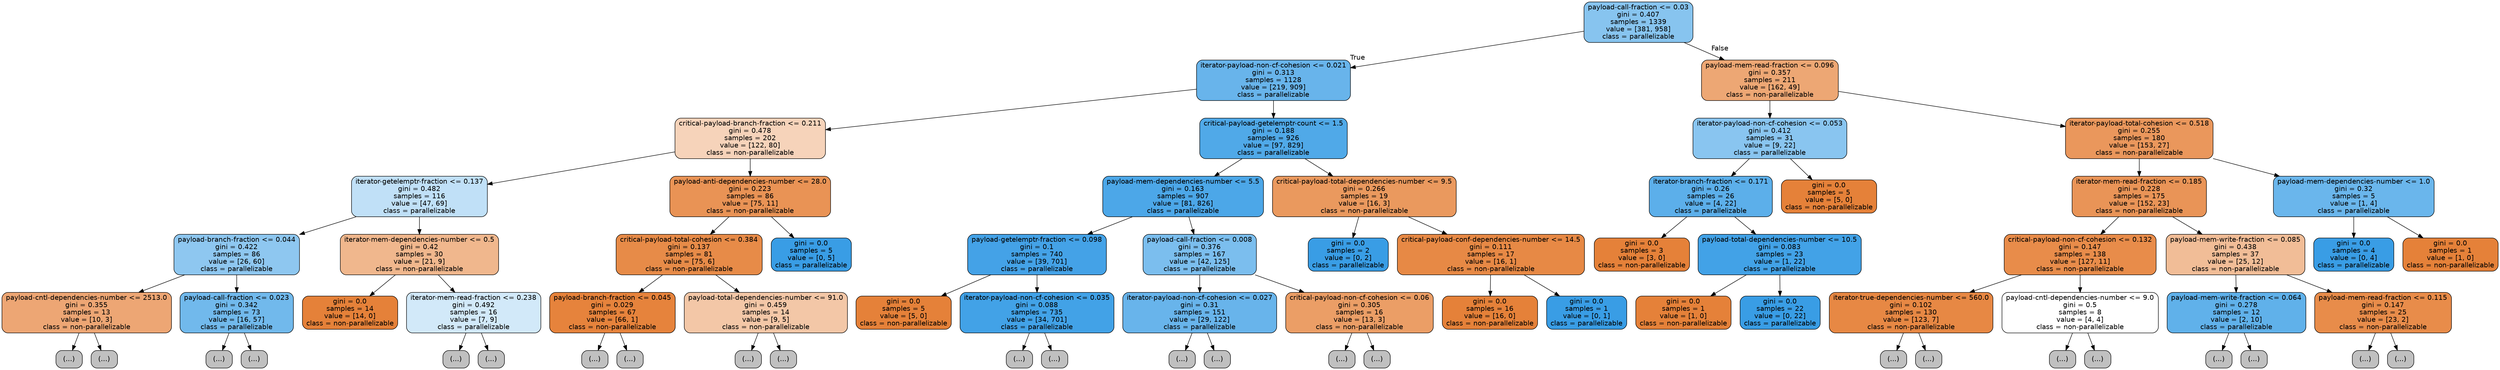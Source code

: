 digraph Tree {
node [shape=box, style="filled, rounded", color="black", fontname=helvetica] ;
edge [fontname=helvetica] ;
0 [label="payload-call-fraction <= 0.03\ngini = 0.407\nsamples = 1339\nvalue = [381, 958]\nclass = parallelizable", fillcolor="#399de59a"] ;
1 [label="iterator-payload-non-cf-cohesion <= 0.021\ngini = 0.313\nsamples = 1128\nvalue = [219, 909]\nclass = parallelizable", fillcolor="#399de5c2"] ;
0 -> 1 [labeldistance=2.5, labelangle=45, headlabel="True"] ;
2 [label="critical-payload-branch-fraction <= 0.211\ngini = 0.478\nsamples = 202\nvalue = [122, 80]\nclass = non-parallelizable", fillcolor="#e5813958"] ;
1 -> 2 ;
3 [label="iterator-getelemptr-fraction <= 0.137\ngini = 0.482\nsamples = 116\nvalue = [47, 69]\nclass = parallelizable", fillcolor="#399de551"] ;
2 -> 3 ;
4 [label="payload-branch-fraction <= 0.044\ngini = 0.422\nsamples = 86\nvalue = [26, 60]\nclass = parallelizable", fillcolor="#399de591"] ;
3 -> 4 ;
5 [label="payload-cntl-dependencies-number <= 2513.0\ngini = 0.355\nsamples = 13\nvalue = [10, 3]\nclass = non-parallelizable", fillcolor="#e58139b3"] ;
4 -> 5 ;
6 [label="(...)", fillcolor="#C0C0C0"] ;
5 -> 6 ;
7 [label="(...)", fillcolor="#C0C0C0"] ;
5 -> 7 ;
8 [label="payload-call-fraction <= 0.023\ngini = 0.342\nsamples = 73\nvalue = [16, 57]\nclass = parallelizable", fillcolor="#399de5b7"] ;
4 -> 8 ;
9 [label="(...)", fillcolor="#C0C0C0"] ;
8 -> 9 ;
26 [label="(...)", fillcolor="#C0C0C0"] ;
8 -> 26 ;
27 [label="iterator-mem-dependencies-number <= 0.5\ngini = 0.42\nsamples = 30\nvalue = [21, 9]\nclass = non-parallelizable", fillcolor="#e5813992"] ;
3 -> 27 ;
28 [label="gini = 0.0\nsamples = 14\nvalue = [14, 0]\nclass = non-parallelizable", fillcolor="#e58139ff"] ;
27 -> 28 ;
29 [label="iterator-mem-read-fraction <= 0.238\ngini = 0.492\nsamples = 16\nvalue = [7, 9]\nclass = parallelizable", fillcolor="#399de539"] ;
27 -> 29 ;
30 [label="(...)", fillcolor="#C0C0C0"] ;
29 -> 30 ;
39 [label="(...)", fillcolor="#C0C0C0"] ;
29 -> 39 ;
40 [label="payload-anti-dependencies-number <= 28.0\ngini = 0.223\nsamples = 86\nvalue = [75, 11]\nclass = non-parallelizable", fillcolor="#e58139da"] ;
2 -> 40 ;
41 [label="critical-payload-total-cohesion <= 0.384\ngini = 0.137\nsamples = 81\nvalue = [75, 6]\nclass = non-parallelizable", fillcolor="#e58139eb"] ;
40 -> 41 ;
42 [label="payload-branch-fraction <= 0.045\ngini = 0.029\nsamples = 67\nvalue = [66, 1]\nclass = non-parallelizable", fillcolor="#e58139fb"] ;
41 -> 42 ;
43 [label="(...)", fillcolor="#C0C0C0"] ;
42 -> 43 ;
44 [label="(...)", fillcolor="#C0C0C0"] ;
42 -> 44 ;
45 [label="payload-total-dependencies-number <= 91.0\ngini = 0.459\nsamples = 14\nvalue = [9, 5]\nclass = non-parallelizable", fillcolor="#e5813971"] ;
41 -> 45 ;
46 [label="(...)", fillcolor="#C0C0C0"] ;
45 -> 46 ;
51 [label="(...)", fillcolor="#C0C0C0"] ;
45 -> 51 ;
54 [label="gini = 0.0\nsamples = 5\nvalue = [0, 5]\nclass = parallelizable", fillcolor="#399de5ff"] ;
40 -> 54 ;
55 [label="critical-payload-getelemptr-count <= 1.5\ngini = 0.188\nsamples = 926\nvalue = [97, 829]\nclass = parallelizable", fillcolor="#399de5e1"] ;
1 -> 55 ;
56 [label="payload-mem-dependencies-number <= 5.5\ngini = 0.163\nsamples = 907\nvalue = [81, 826]\nclass = parallelizable", fillcolor="#399de5e6"] ;
55 -> 56 ;
57 [label="payload-getelemptr-fraction <= 0.098\ngini = 0.1\nsamples = 740\nvalue = [39, 701]\nclass = parallelizable", fillcolor="#399de5f1"] ;
56 -> 57 ;
58 [label="gini = 0.0\nsamples = 5\nvalue = [5, 0]\nclass = non-parallelizable", fillcolor="#e58139ff"] ;
57 -> 58 ;
59 [label="iterator-payload-non-cf-cohesion <= 0.035\ngini = 0.088\nsamples = 735\nvalue = [34, 701]\nclass = parallelizable", fillcolor="#399de5f3"] ;
57 -> 59 ;
60 [label="(...)", fillcolor="#C0C0C0"] ;
59 -> 60 ;
93 [label="(...)", fillcolor="#C0C0C0"] ;
59 -> 93 ;
134 [label="payload-call-fraction <= 0.008\ngini = 0.376\nsamples = 167\nvalue = [42, 125]\nclass = parallelizable", fillcolor="#399de5a9"] ;
56 -> 134 ;
135 [label="iterator-payload-non-cf-cohesion <= 0.027\ngini = 0.31\nsamples = 151\nvalue = [29, 122]\nclass = parallelizable", fillcolor="#399de5c2"] ;
134 -> 135 ;
136 [label="(...)", fillcolor="#C0C0C0"] ;
135 -> 136 ;
141 [label="(...)", fillcolor="#C0C0C0"] ;
135 -> 141 ;
168 [label="critical-payload-non-cf-cohesion <= 0.06\ngini = 0.305\nsamples = 16\nvalue = [13, 3]\nclass = non-parallelizable", fillcolor="#e58139c4"] ;
134 -> 168 ;
169 [label="(...)", fillcolor="#C0C0C0"] ;
168 -> 169 ;
172 [label="(...)", fillcolor="#C0C0C0"] ;
168 -> 172 ;
173 [label="critical-payload-total-dependencies-number <= 9.5\ngini = 0.266\nsamples = 19\nvalue = [16, 3]\nclass = non-parallelizable", fillcolor="#e58139cf"] ;
55 -> 173 ;
174 [label="gini = 0.0\nsamples = 2\nvalue = [0, 2]\nclass = parallelizable", fillcolor="#399de5ff"] ;
173 -> 174 ;
175 [label="critical-payload-conf-dependencies-number <= 14.5\ngini = 0.111\nsamples = 17\nvalue = [16, 1]\nclass = non-parallelizable", fillcolor="#e58139ef"] ;
173 -> 175 ;
176 [label="gini = 0.0\nsamples = 16\nvalue = [16, 0]\nclass = non-parallelizable", fillcolor="#e58139ff"] ;
175 -> 176 ;
177 [label="gini = 0.0\nsamples = 1\nvalue = [0, 1]\nclass = parallelizable", fillcolor="#399de5ff"] ;
175 -> 177 ;
178 [label="payload-mem-read-fraction <= 0.096\ngini = 0.357\nsamples = 211\nvalue = [162, 49]\nclass = non-parallelizable", fillcolor="#e58139b2"] ;
0 -> 178 [labeldistance=2.5, labelangle=-45, headlabel="False"] ;
179 [label="iterator-payload-non-cf-cohesion <= 0.053\ngini = 0.412\nsamples = 31\nvalue = [9, 22]\nclass = parallelizable", fillcolor="#399de597"] ;
178 -> 179 ;
180 [label="iterator-branch-fraction <= 0.171\ngini = 0.26\nsamples = 26\nvalue = [4, 22]\nclass = parallelizable", fillcolor="#399de5d1"] ;
179 -> 180 ;
181 [label="gini = 0.0\nsamples = 3\nvalue = [3, 0]\nclass = non-parallelizable", fillcolor="#e58139ff"] ;
180 -> 181 ;
182 [label="payload-total-dependencies-number <= 10.5\ngini = 0.083\nsamples = 23\nvalue = [1, 22]\nclass = parallelizable", fillcolor="#399de5f3"] ;
180 -> 182 ;
183 [label="gini = 0.0\nsamples = 1\nvalue = [1, 0]\nclass = non-parallelizable", fillcolor="#e58139ff"] ;
182 -> 183 ;
184 [label="gini = 0.0\nsamples = 22\nvalue = [0, 22]\nclass = parallelizable", fillcolor="#399de5ff"] ;
182 -> 184 ;
185 [label="gini = 0.0\nsamples = 5\nvalue = [5, 0]\nclass = non-parallelizable", fillcolor="#e58139ff"] ;
179 -> 185 ;
186 [label="iterator-payload-total-cohesion <= 0.518\ngini = 0.255\nsamples = 180\nvalue = [153, 27]\nclass = non-parallelizable", fillcolor="#e58139d2"] ;
178 -> 186 ;
187 [label="iterator-mem-read-fraction <= 0.185\ngini = 0.228\nsamples = 175\nvalue = [152, 23]\nclass = non-parallelizable", fillcolor="#e58139d8"] ;
186 -> 187 ;
188 [label="critical-payload-non-cf-cohesion <= 0.132\ngini = 0.147\nsamples = 138\nvalue = [127, 11]\nclass = non-parallelizable", fillcolor="#e58139e9"] ;
187 -> 188 ;
189 [label="iterator-true-dependencies-number <= 560.0\ngini = 0.102\nsamples = 130\nvalue = [123, 7]\nclass = non-parallelizable", fillcolor="#e58139f0"] ;
188 -> 189 ;
190 [label="(...)", fillcolor="#C0C0C0"] ;
189 -> 190 ;
207 [label="(...)", fillcolor="#C0C0C0"] ;
189 -> 207 ;
208 [label="payload-cntl-dependencies-number <= 9.0\ngini = 0.5\nsamples = 8\nvalue = [4, 4]\nclass = non-parallelizable", fillcolor="#e5813900"] ;
188 -> 208 ;
209 [label="(...)", fillcolor="#C0C0C0"] ;
208 -> 209 ;
210 [label="(...)", fillcolor="#C0C0C0"] ;
208 -> 210 ;
211 [label="payload-mem-write-fraction <= 0.085\ngini = 0.438\nsamples = 37\nvalue = [25, 12]\nclass = non-parallelizable", fillcolor="#e5813985"] ;
187 -> 211 ;
212 [label="payload-mem-write-fraction <= 0.064\ngini = 0.278\nsamples = 12\nvalue = [2, 10]\nclass = parallelizable", fillcolor="#399de5cc"] ;
211 -> 212 ;
213 [label="(...)", fillcolor="#C0C0C0"] ;
212 -> 213 ;
216 [label="(...)", fillcolor="#C0C0C0"] ;
212 -> 216 ;
217 [label="payload-mem-read-fraction <= 0.115\ngini = 0.147\nsamples = 25\nvalue = [23, 2]\nclass = non-parallelizable", fillcolor="#e58139e9"] ;
211 -> 217 ;
218 [label="(...)", fillcolor="#C0C0C0"] ;
217 -> 218 ;
219 [label="(...)", fillcolor="#C0C0C0"] ;
217 -> 219 ;
222 [label="payload-mem-dependencies-number <= 1.0\ngini = 0.32\nsamples = 5\nvalue = [1, 4]\nclass = parallelizable", fillcolor="#399de5bf"] ;
186 -> 222 ;
223 [label="gini = 0.0\nsamples = 4\nvalue = [0, 4]\nclass = parallelizable", fillcolor="#399de5ff"] ;
222 -> 223 ;
224 [label="gini = 0.0\nsamples = 1\nvalue = [1, 0]\nclass = non-parallelizable", fillcolor="#e58139ff"] ;
222 -> 224 ;
}